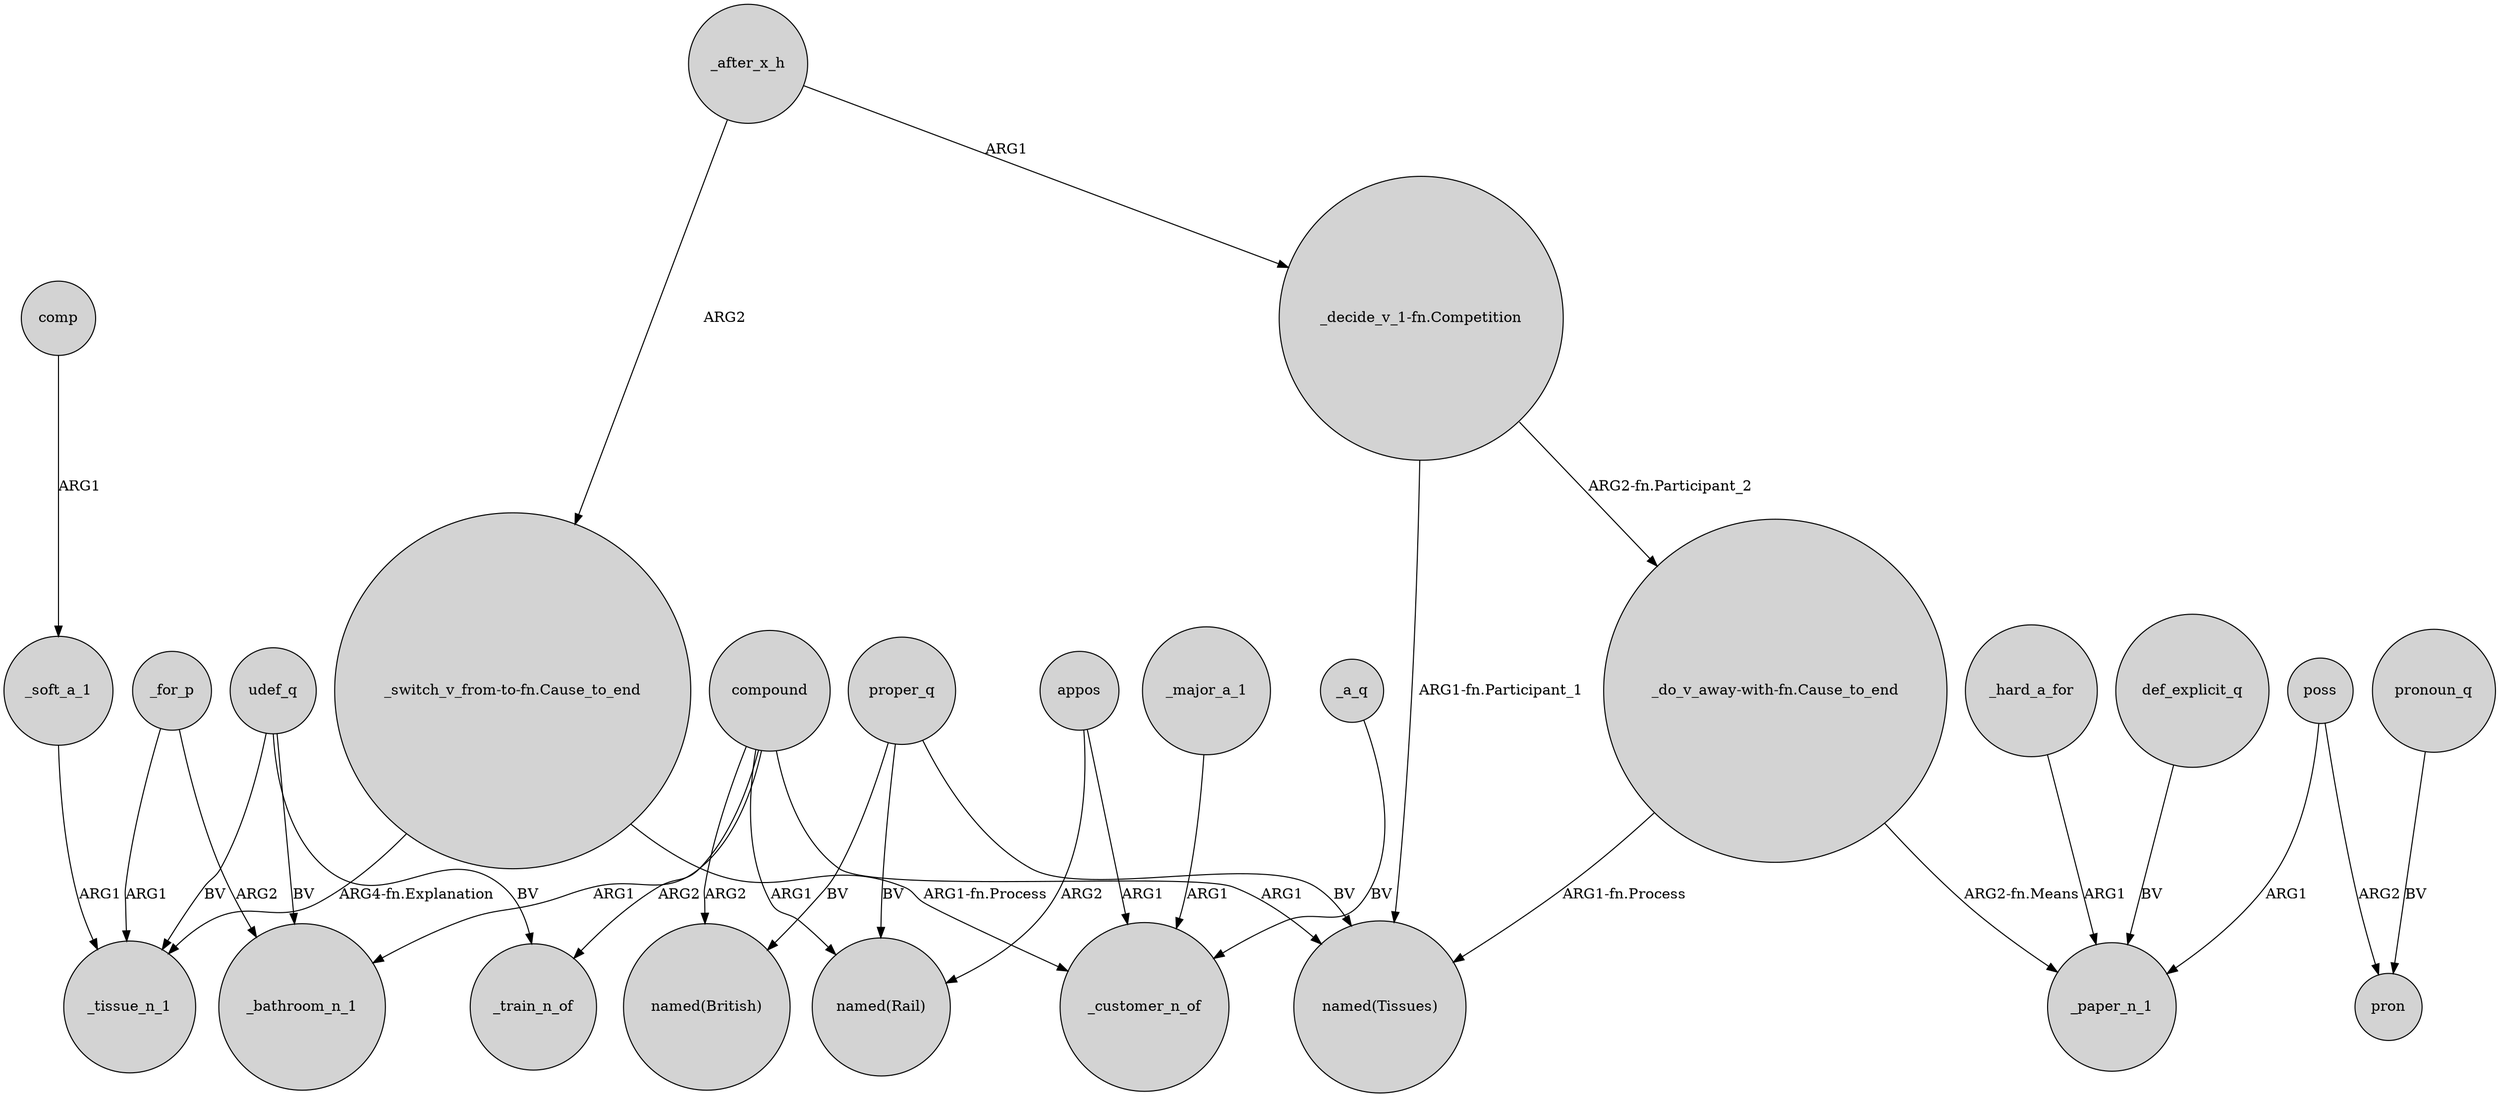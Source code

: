 digraph {
	node [shape=circle style=filled]
	proper_q -> "named(British)" [label=BV]
	compound -> _bathroom_n_1 [label=ARG1]
	poss -> _paper_n_1 [label=ARG1]
	compound -> "named(Rail)" [label=ARG1]
	"_decide_v_1-fn.Competition" -> "named(Tissues)" [label="ARG1-fn.Participant_1"]
	appos -> _customer_n_of [label=ARG1]
	def_explicit_q -> _paper_n_1 [label=BV]
	"_do_v_away-with-fn.Cause_to_end" -> "named(Tissues)" [label="ARG1-fn.Process"]
	_for_p -> _tissue_n_1 [label=ARG1]
	_a_q -> _customer_n_of [label=BV]
	_after_x_h -> "_decide_v_1-fn.Competition" [label=ARG1]
	pronoun_q -> pron [label=BV]
	poss -> pron [label=ARG2]
	comp -> _soft_a_1 [label=ARG1]
	_soft_a_1 -> _tissue_n_1 [label=ARG1]
	_major_a_1 -> _customer_n_of [label=ARG1]
	udef_q -> _train_n_of [label=BV]
	_hard_a_for -> _paper_n_1 [label=ARG1]
	compound -> _train_n_of [label=ARG2]
	proper_q -> "named(Rail)" [label=BV]
	compound -> "named(Tissues)" [label=ARG1]
	compound -> "named(British)" [label=ARG2]
	udef_q -> _bathroom_n_1 [label=BV]
	_after_x_h -> "_switch_v_from-to-fn.Cause_to_end" [label=ARG2]
	_for_p -> _bathroom_n_1 [label=ARG2]
	"_do_v_away-with-fn.Cause_to_end" -> _paper_n_1 [label="ARG2-fn.Means"]
	"_decide_v_1-fn.Competition" -> "_do_v_away-with-fn.Cause_to_end" [label="ARG2-fn.Participant_2"]
	appos -> "named(Rail)" [label=ARG2]
	proper_q -> "named(Tissues)" [label=BV]
	"_switch_v_from-to-fn.Cause_to_end" -> _customer_n_of [label="ARG1-fn.Process"]
	"_switch_v_from-to-fn.Cause_to_end" -> _tissue_n_1 [label="ARG4-fn.Explanation"]
	udef_q -> _tissue_n_1 [label=BV]
}
